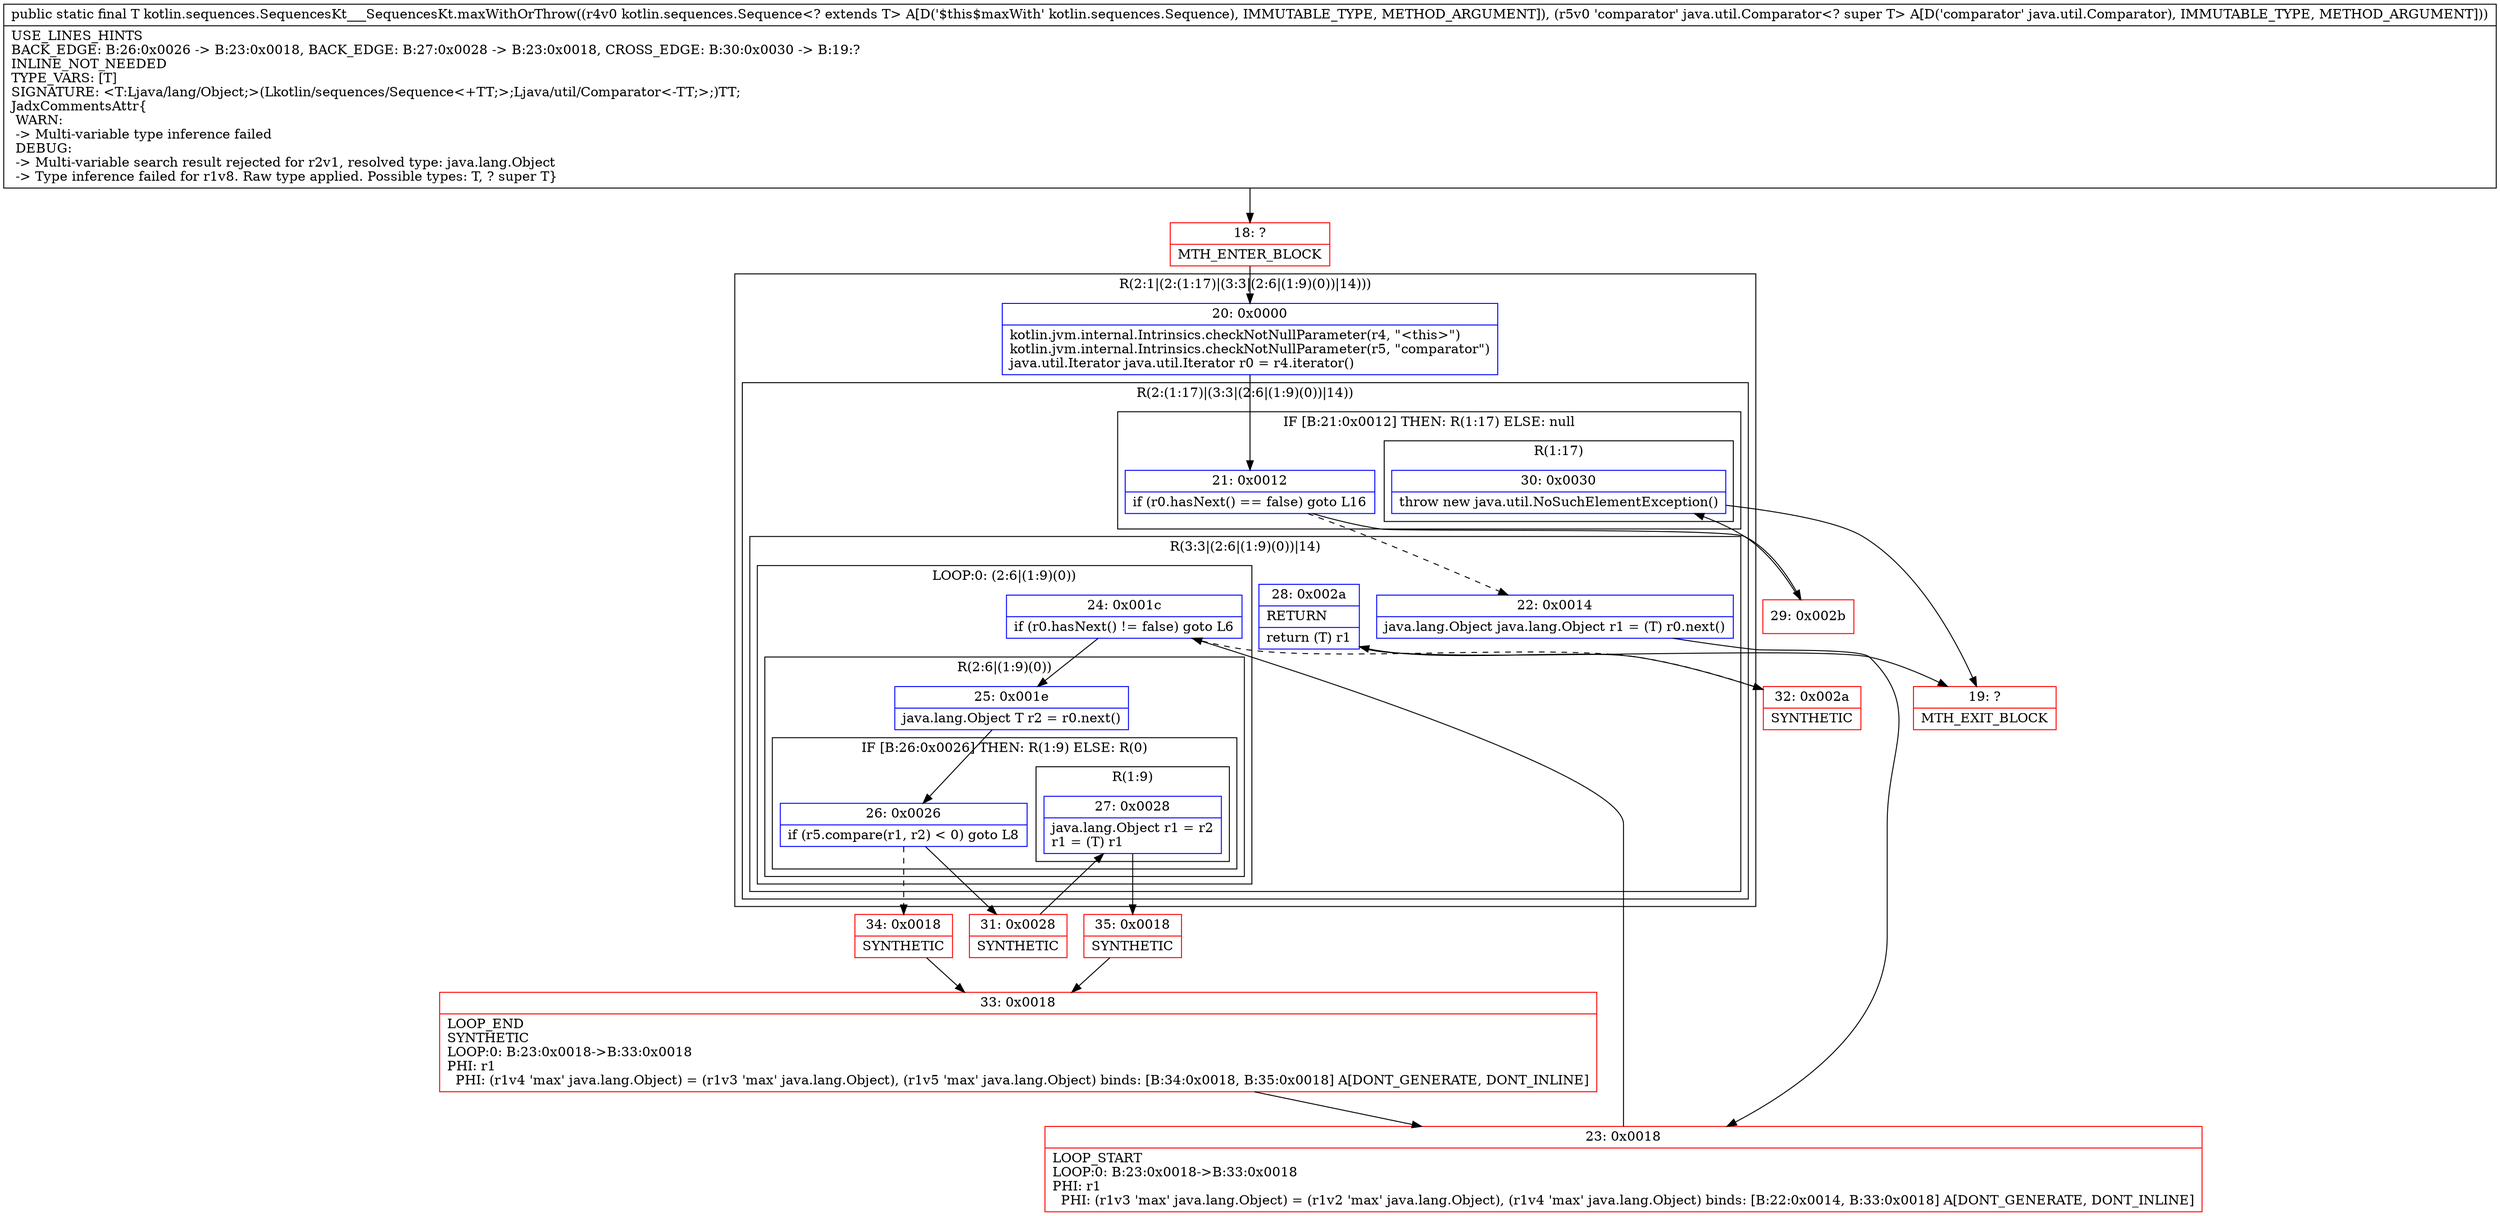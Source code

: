 digraph "CFG forkotlin.sequences.SequencesKt___SequencesKt.maxWithOrThrow(Lkotlin\/sequences\/Sequence;Ljava\/util\/Comparator;)Ljava\/lang\/Object;" {
subgraph cluster_Region_979807793 {
label = "R(2:1|(2:(1:17)|(3:3|(2:6|(1:9)(0))|14)))";
node [shape=record,color=blue];
Node_20 [shape=record,label="{20\:\ 0x0000|kotlin.jvm.internal.Intrinsics.checkNotNullParameter(r4, \"\<this\>\")\lkotlin.jvm.internal.Intrinsics.checkNotNullParameter(r5, \"comparator\")\ljava.util.Iterator java.util.Iterator r0 = r4.iterator()\l}"];
subgraph cluster_Region_506228173 {
label = "R(2:(1:17)|(3:3|(2:6|(1:9)(0))|14))";
node [shape=record,color=blue];
subgraph cluster_IfRegion_1908308628 {
label = "IF [B:21:0x0012] THEN: R(1:17) ELSE: null";
node [shape=record,color=blue];
Node_21 [shape=record,label="{21\:\ 0x0012|if (r0.hasNext() == false) goto L16\l}"];
subgraph cluster_Region_1033056178 {
label = "R(1:17)";
node [shape=record,color=blue];
Node_30 [shape=record,label="{30\:\ 0x0030|throw new java.util.NoSuchElementException()\l}"];
}
}
subgraph cluster_Region_2093300241 {
label = "R(3:3|(2:6|(1:9)(0))|14)";
node [shape=record,color=blue];
Node_22 [shape=record,label="{22\:\ 0x0014|java.lang.Object java.lang.Object r1 = (T) r0.next()\l}"];
subgraph cluster_LoopRegion_738840997 {
label = "LOOP:0: (2:6|(1:9)(0))";
node [shape=record,color=blue];
Node_24 [shape=record,label="{24\:\ 0x001c|if (r0.hasNext() != false) goto L6\l}"];
subgraph cluster_Region_588375347 {
label = "R(2:6|(1:9)(0))";
node [shape=record,color=blue];
Node_25 [shape=record,label="{25\:\ 0x001e|java.lang.Object T r2 = r0.next()\l}"];
subgraph cluster_IfRegion_1958343315 {
label = "IF [B:26:0x0026] THEN: R(1:9) ELSE: R(0)";
node [shape=record,color=blue];
Node_26 [shape=record,label="{26\:\ 0x0026|if (r5.compare(r1, r2) \< 0) goto L8\l}"];
subgraph cluster_Region_561598751 {
label = "R(1:9)";
node [shape=record,color=blue];
Node_27 [shape=record,label="{27\:\ 0x0028|java.lang.Object r1 = r2\lr1 = (T) r1\l}"];
}
subgraph cluster_Region_605590547 {
label = "R(0)";
node [shape=record,color=blue];
}
}
}
}
Node_28 [shape=record,label="{28\:\ 0x002a|RETURN\l|return (T) r1\l}"];
}
}
}
Node_18 [shape=record,color=red,label="{18\:\ ?|MTH_ENTER_BLOCK\l}"];
Node_23 [shape=record,color=red,label="{23\:\ 0x0018|LOOP_START\lLOOP:0: B:23:0x0018\-\>B:33:0x0018\lPHI: r1 \l  PHI: (r1v3 'max' java.lang.Object) = (r1v2 'max' java.lang.Object), (r1v4 'max' java.lang.Object) binds: [B:22:0x0014, B:33:0x0018] A[DONT_GENERATE, DONT_INLINE]\l}"];
Node_31 [shape=record,color=red,label="{31\:\ 0x0028|SYNTHETIC\l}"];
Node_35 [shape=record,color=red,label="{35\:\ 0x0018|SYNTHETIC\l}"];
Node_33 [shape=record,color=red,label="{33\:\ 0x0018|LOOP_END\lSYNTHETIC\lLOOP:0: B:23:0x0018\-\>B:33:0x0018\lPHI: r1 \l  PHI: (r1v4 'max' java.lang.Object) = (r1v3 'max' java.lang.Object), (r1v5 'max' java.lang.Object) binds: [B:34:0x0018, B:35:0x0018] A[DONT_GENERATE, DONT_INLINE]\l}"];
Node_34 [shape=record,color=red,label="{34\:\ 0x0018|SYNTHETIC\l}"];
Node_32 [shape=record,color=red,label="{32\:\ 0x002a|SYNTHETIC\l}"];
Node_19 [shape=record,color=red,label="{19\:\ ?|MTH_EXIT_BLOCK\l}"];
Node_29 [shape=record,color=red,label="{29\:\ 0x002b}"];
MethodNode[shape=record,label="{public static final T kotlin.sequences.SequencesKt___SequencesKt.maxWithOrThrow((r4v0 kotlin.sequences.Sequence\<? extends T\> A[D('$this$maxWith' kotlin.sequences.Sequence), IMMUTABLE_TYPE, METHOD_ARGUMENT]), (r5v0 'comparator' java.util.Comparator\<? super T\> A[D('comparator' java.util.Comparator), IMMUTABLE_TYPE, METHOD_ARGUMENT]))  | USE_LINES_HINTS\lBACK_EDGE: B:26:0x0026 \-\> B:23:0x0018, BACK_EDGE: B:27:0x0028 \-\> B:23:0x0018, CROSS_EDGE: B:30:0x0030 \-\> B:19:?\lINLINE_NOT_NEEDED\lTYPE_VARS: [T]\lSIGNATURE: \<T:Ljava\/lang\/Object;\>(Lkotlin\/sequences\/Sequence\<+TT;\>;Ljava\/util\/Comparator\<\-TT;\>;)TT;\lJadxCommentsAttr\{\l WARN: \l \-\> Multi\-variable type inference failed\l DEBUG: \l \-\> Multi\-variable search result rejected for r2v1, resolved type: java.lang.Object\l \-\> Type inference failed for r1v8. Raw type applied. Possible types: T, ? super T\}\l}"];
MethodNode -> Node_18;Node_20 -> Node_21;
Node_21 -> Node_22[style=dashed];
Node_21 -> Node_29;
Node_30 -> Node_19;
Node_22 -> Node_23;
Node_24 -> Node_25;
Node_24 -> Node_32[style=dashed];
Node_25 -> Node_26;
Node_26 -> Node_31;
Node_26 -> Node_34[style=dashed];
Node_27 -> Node_35;
Node_28 -> Node_19;
Node_18 -> Node_20;
Node_23 -> Node_24;
Node_31 -> Node_27;
Node_35 -> Node_33;
Node_33 -> Node_23;
Node_34 -> Node_33;
Node_32 -> Node_28;
Node_29 -> Node_30;
}

